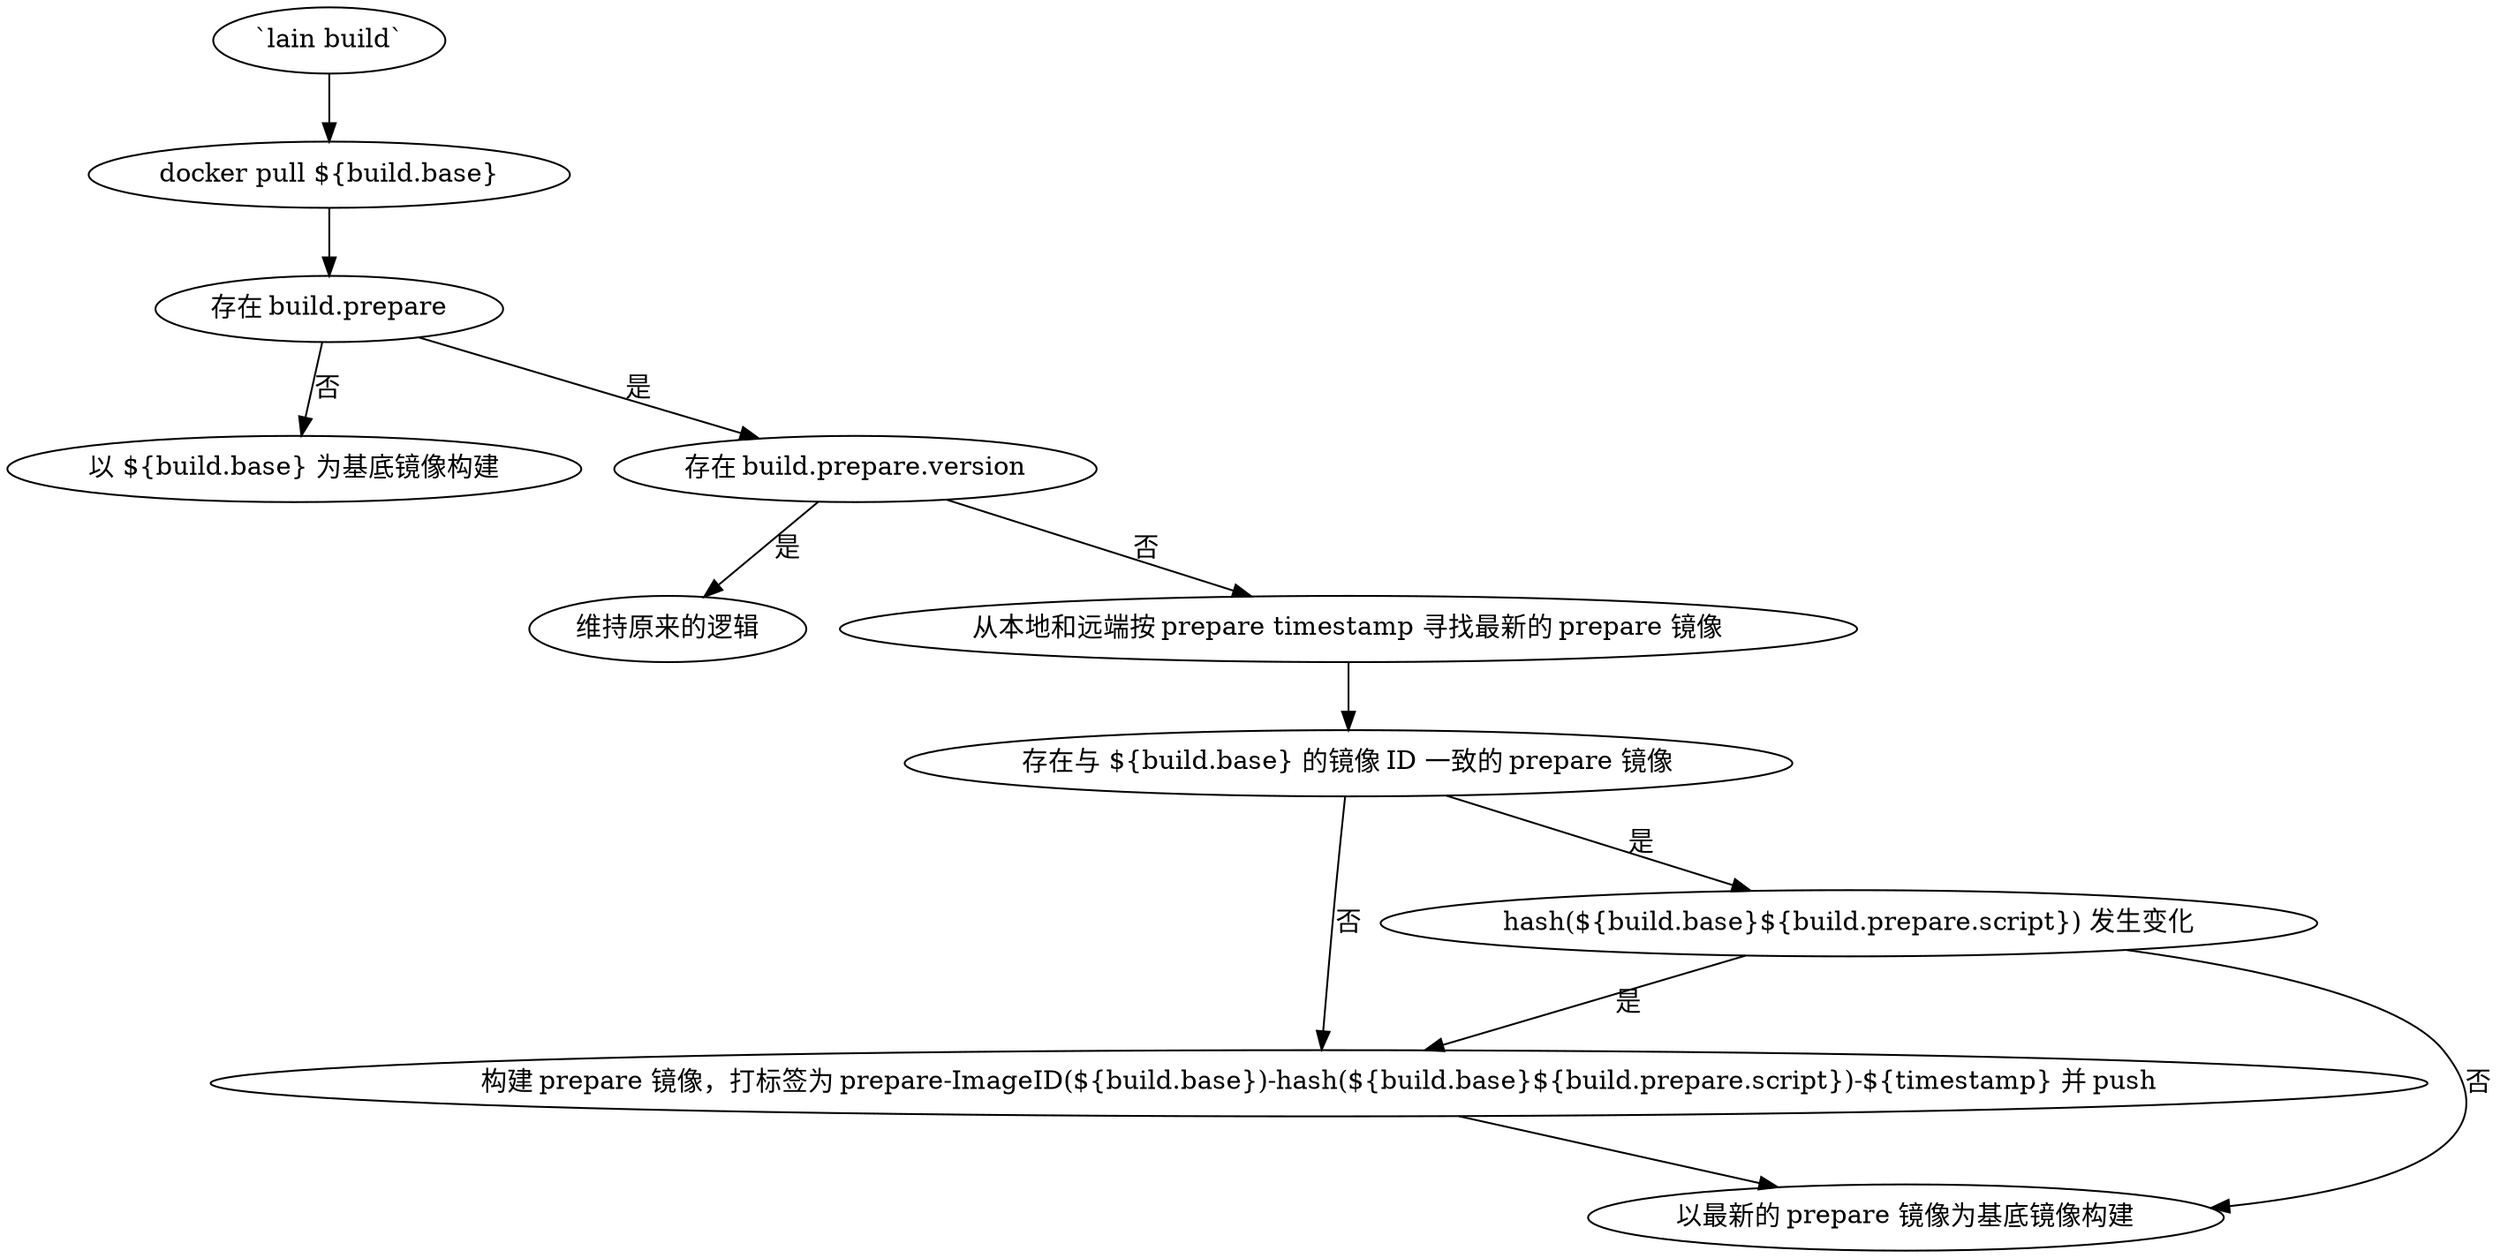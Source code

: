 digraph G {
  lainBuild [label="`lain build`"];
  pullBuildBase [label="docker pull ${build.base}"];
  prepareExist [label="存在 build.prepare"];
  buildWithoutPrepare [label="以 ${build.base} 为基底镜像构建"];
  prepareVersionExist [label="存在 build.prepare.version"];
  keep [label="维持原来的逻辑"];
  searchPrepareImage [label="从本地和远端按 prepare timestamp 寻找最新的 prepare 镜像"];
  prepareImageExist [label="存在与 ${build.base} 的镜像 ID 一致的 prepare 镜像"];
  buildPrepareImage [label="构建 prepare 镜像，打标签为 prepare-ImageID(${build.base})-hash(${build.base}${build.prepare.script})-${timestamp} 并 push"];
  isHashUpdated [label="hash(${build.base}${build.prepare.script}) 发生变化"];
  buildWithPrepare [label="以最新的 prepare 镜像为基底镜像构建"];

  lainBuild -> pullBuildBase -> prepareExist;

  prepareExist -> buildWithoutPrepare [label="否"];

  prepareExist -> prepareVersionExist [label="是"];
  prepareVersionExist -> keep [label="是"];

  prepareVersionExist -> searchPrepareImage [label="否"];
  searchPrepareImage -> prepareImageExist;
  prepareImageExist -> buildPrepareImage [label="否"];

  prepareImageExist -> isHashUpdated [label="是"];
  isHashUpdated -> buildPrepareImage [label="是"];

  buildPrepareImage -> buildWithPrepare;

  isHashUpdated -> buildWithPrepare [label="否"];
}
